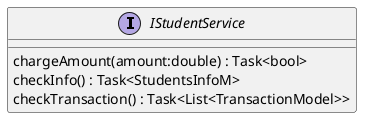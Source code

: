 @startuml
interface IStudentService {
    chargeAmount(amount:double) : Task<bool>
    checkInfo() : Task<StudentsInfoM>
    checkTransaction() : Task<List<TransactionModel>>
}
@enduml

